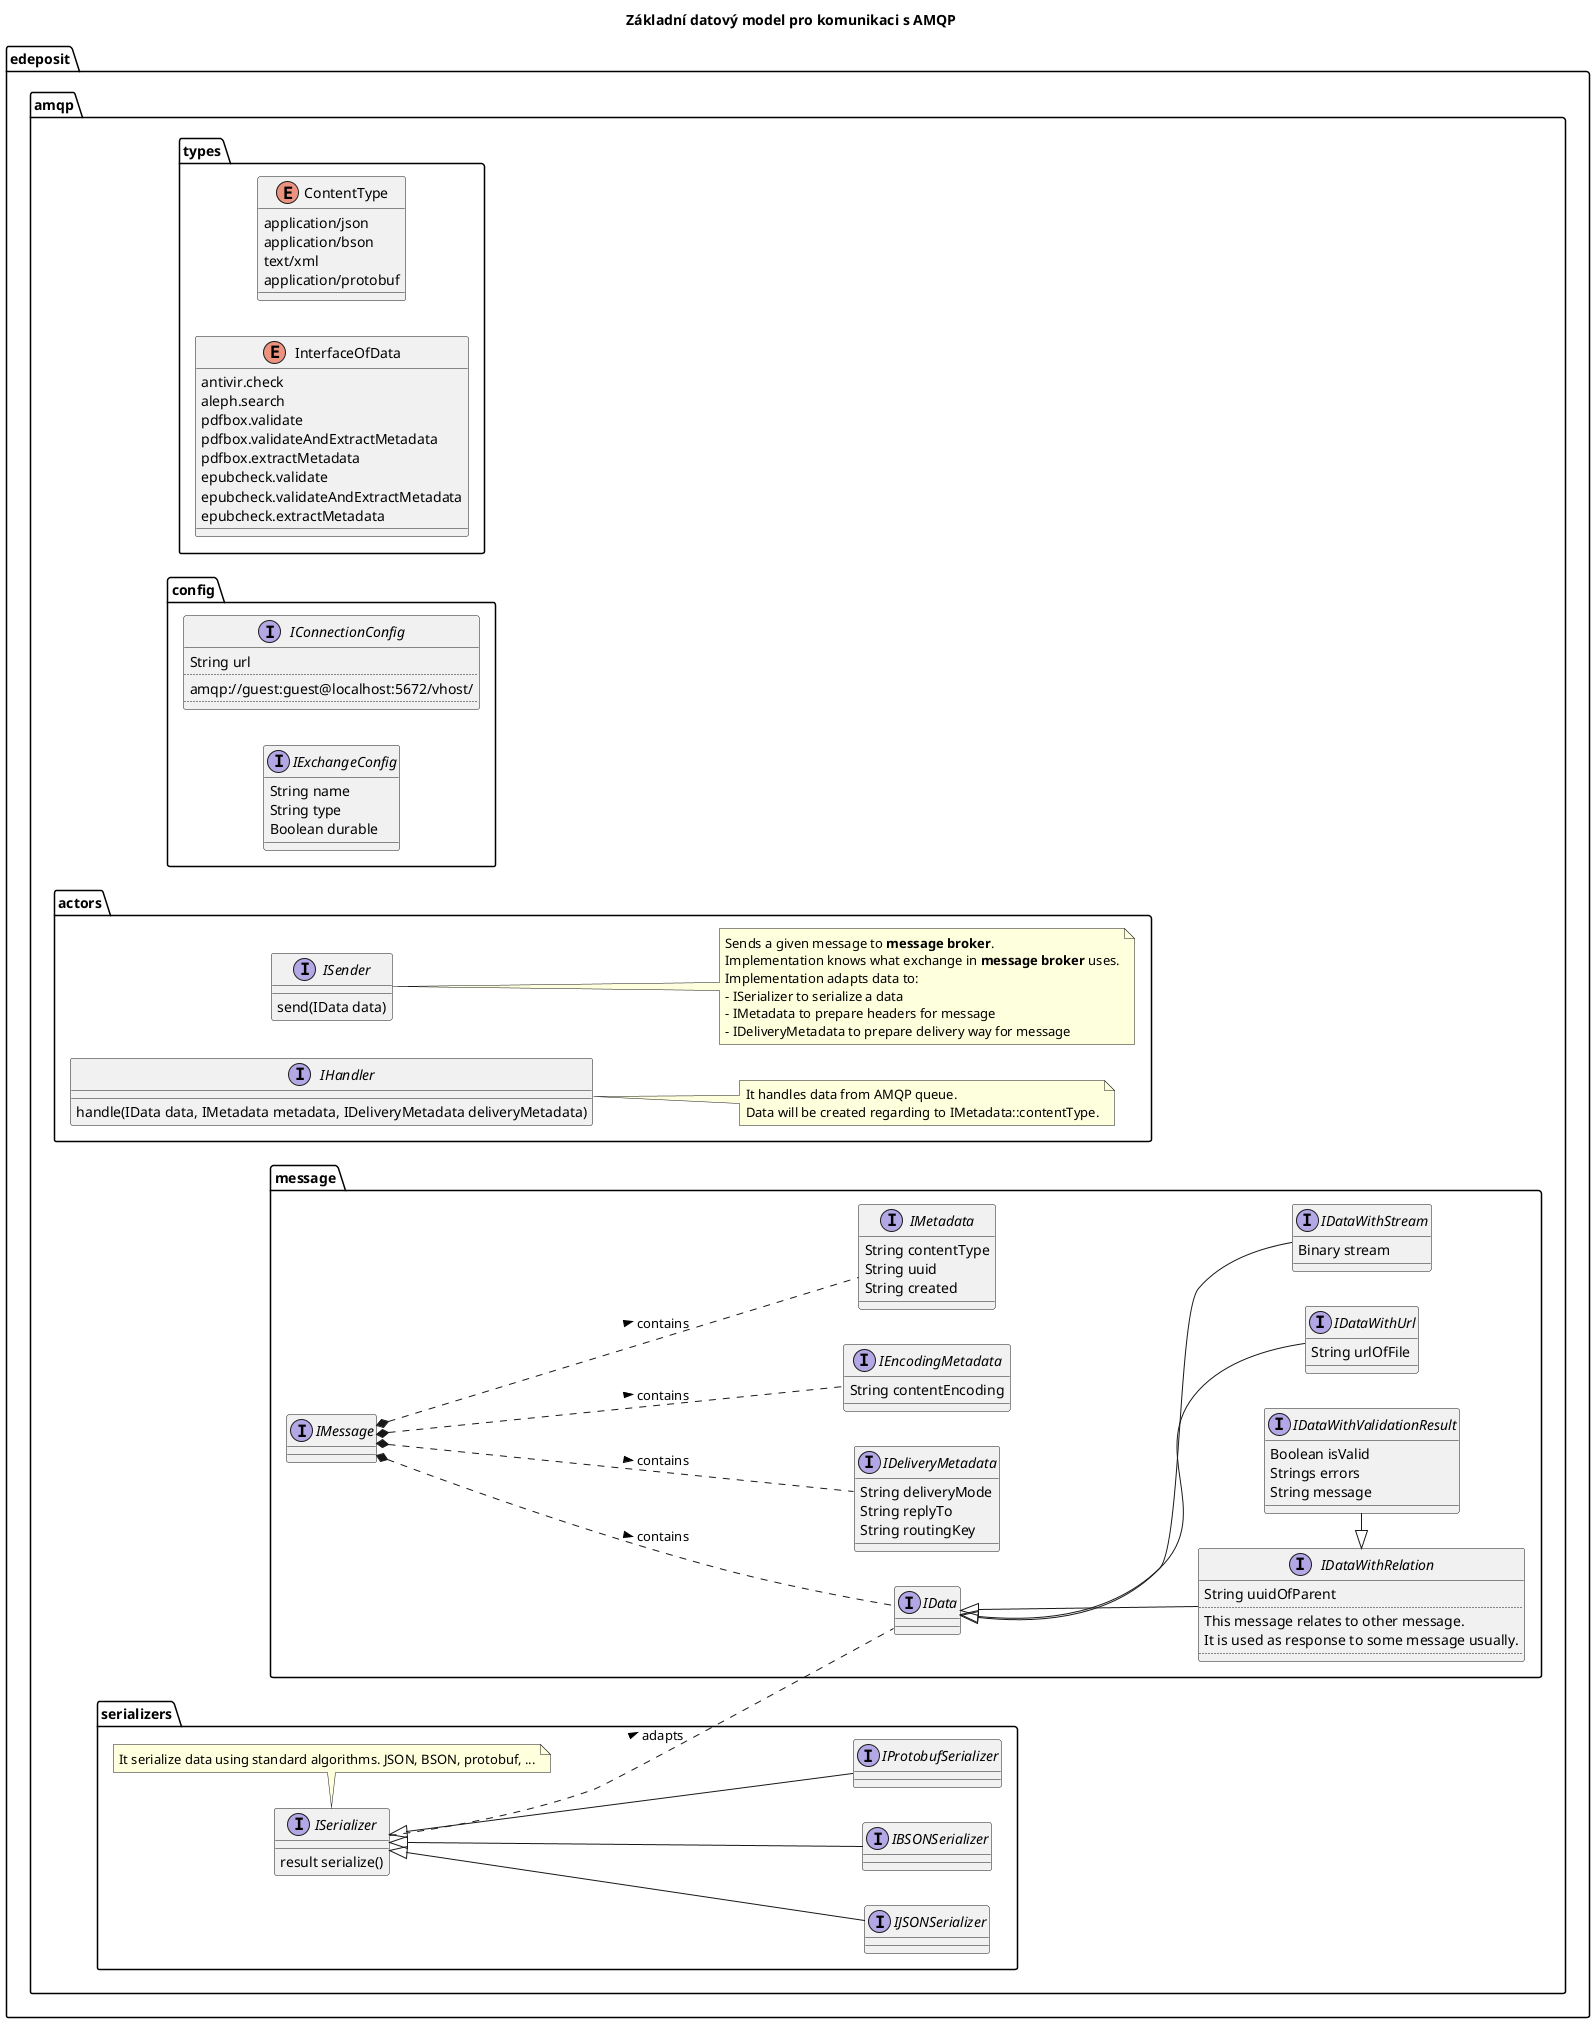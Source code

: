 @startuml
skinparam componentStyle uml2
left to right direction
title Základní datový model pro komunikaci s AMQP

package edeposit.amqp.types {
enum ContentType {
     application/json
     application/bson
     text/xml
     application/protobuf
}

enum InterfaceOfData {
     antivir.check
     aleph.search
     pdfbox.validate
     pdfbox.validateAndExtractMetadata
     pdfbox.extractMetadata
     epubcheck.validate
     epubcheck.validateAndExtractMetadata
     epubcheck.extractMetadata
}
}

package edeposit.amqp.config {
Interface IConnectionConfig {
      String url
      ..
      amqp://guest:guest@localhost:5672/vhost/      
      ..
}

Interface IExchangeConfig {
      String name
      String type
      Boolean durable
}
}

package edeposit.amqp.message {
Interface IDeliveryMetadata {
      String deliveryMode
      String replyTo
      String routingKey
}

Interface IEncodingMetadata {
      String contentEncoding
}

Interface IMetadata {
      String contentType
      String uuid
      String created
}

Interface IData {
}

interface IDataWithRelation {
      String uuidOfParent
      ..
      This message relates to other message. 
      It is used as response to some message usually.
      ..
}

interface IMessage {
}

IMessage *.. IData : > contains
IMessage *.. IDeliveryMetadata : > contains
IMessage *.. IMetadata : > contains
IMessage *.. IEncodingMetadata : > contains

        interface IDataWithUrl {
              String urlOfFile
        }

        interface IDataWithStream {
              Binary stream
        }

        interface IDataWithValidationResult {
                  Boolean isValid
                  Strings errors
                  String message
        }

IDataWithRelation <|- IDataWithValidationResult

IData <|-- IDataWithRelation
IData <|-- IDataWithUrl
IData <|-- IDataWithStream

}

package edeposit.amqp.actors {
        interface ISender {
                send(IData data)
        }
        note right
        Sends a given message to <b>message broker</b>.
        Implementation knows what exchange in <b>message broker</b> uses.
        Implementation adapts data to:
        - ISerializer to serialize a data
        - IMetadata to prepare headers for message
        - IDeliveryMetadata to prepare delivery way for message
        end note
        
        interface IHandler {
                  handle(IData data, IMetadata metadata, IDeliveryMetadata deliveryMetadata)
        }
        note right
        It handles data from AMQP queue.
        Data will be created regarding to IMetadata::contentType.
        end note
}

package edeposit.amqp.serializers {
        interface ISerializer {
                  result serialize()
        }
        note bottom
        It serialize data using standard algorithms. JSON, BSON, protobuf, ...
        end note

        interface IJSONSerializer {
        }       

        interface IBSONSerializer {
        }       

        interface IProtobufSerializer {
        }       
        
        ISerializer <|-- IJSONSerializer
        ISerializer <|-- IBSONSerializer
        ISerializer <|-- IProtobufSerializer
}        

ISerializer .. IData : > adapts        

@enduml
